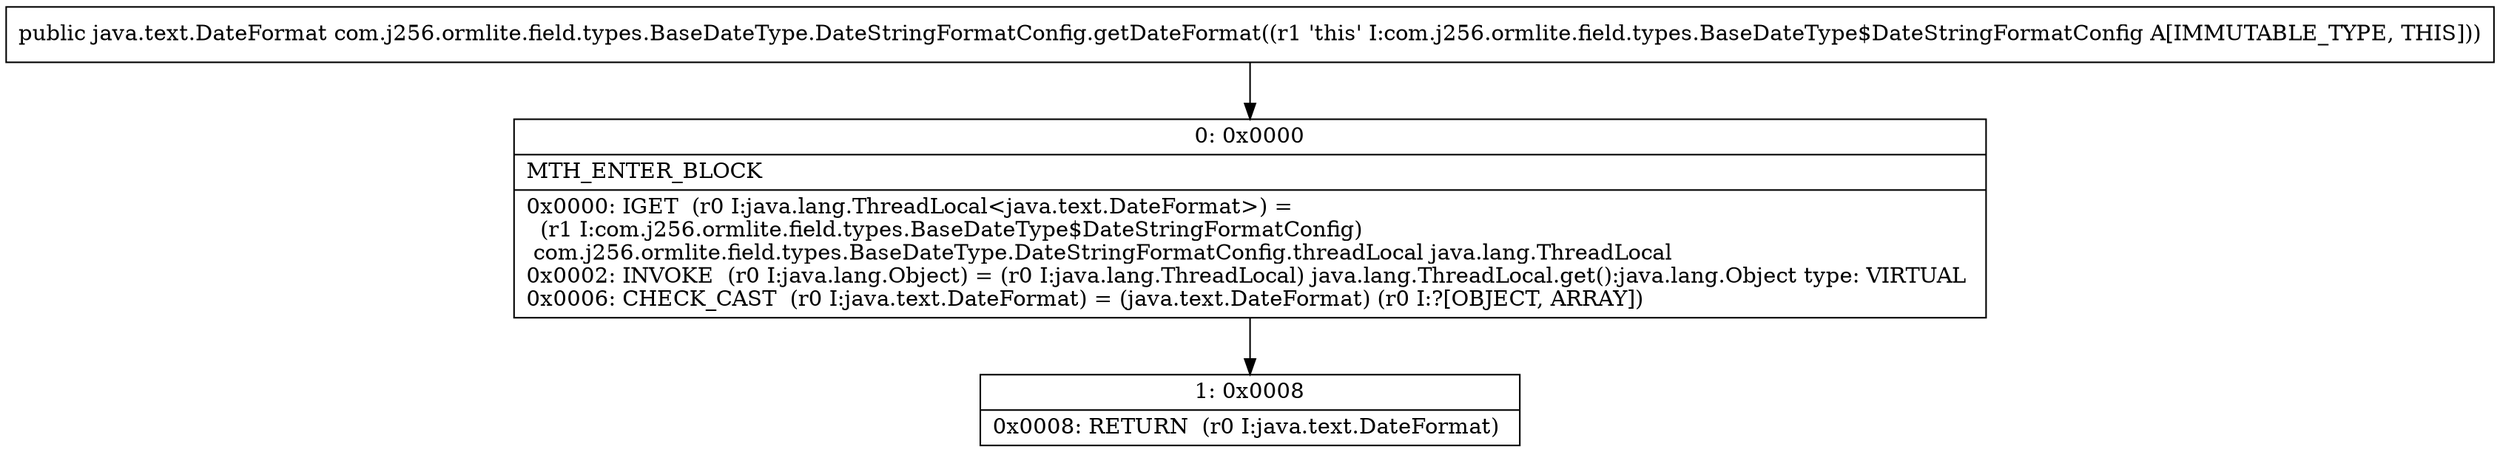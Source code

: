 digraph "CFG forcom.j256.ormlite.field.types.BaseDateType.DateStringFormatConfig.getDateFormat()Ljava\/text\/DateFormat;" {
Node_0 [shape=record,label="{0\:\ 0x0000|MTH_ENTER_BLOCK\l|0x0000: IGET  (r0 I:java.lang.ThreadLocal\<java.text.DateFormat\>) = \l  (r1 I:com.j256.ormlite.field.types.BaseDateType$DateStringFormatConfig)\l com.j256.ormlite.field.types.BaseDateType.DateStringFormatConfig.threadLocal java.lang.ThreadLocal \l0x0002: INVOKE  (r0 I:java.lang.Object) = (r0 I:java.lang.ThreadLocal) java.lang.ThreadLocal.get():java.lang.Object type: VIRTUAL \l0x0006: CHECK_CAST  (r0 I:java.text.DateFormat) = (java.text.DateFormat) (r0 I:?[OBJECT, ARRAY]) \l}"];
Node_1 [shape=record,label="{1\:\ 0x0008|0x0008: RETURN  (r0 I:java.text.DateFormat) \l}"];
MethodNode[shape=record,label="{public java.text.DateFormat com.j256.ormlite.field.types.BaseDateType.DateStringFormatConfig.getDateFormat((r1 'this' I:com.j256.ormlite.field.types.BaseDateType$DateStringFormatConfig A[IMMUTABLE_TYPE, THIS])) }"];
MethodNode -> Node_0;
Node_0 -> Node_1;
}

